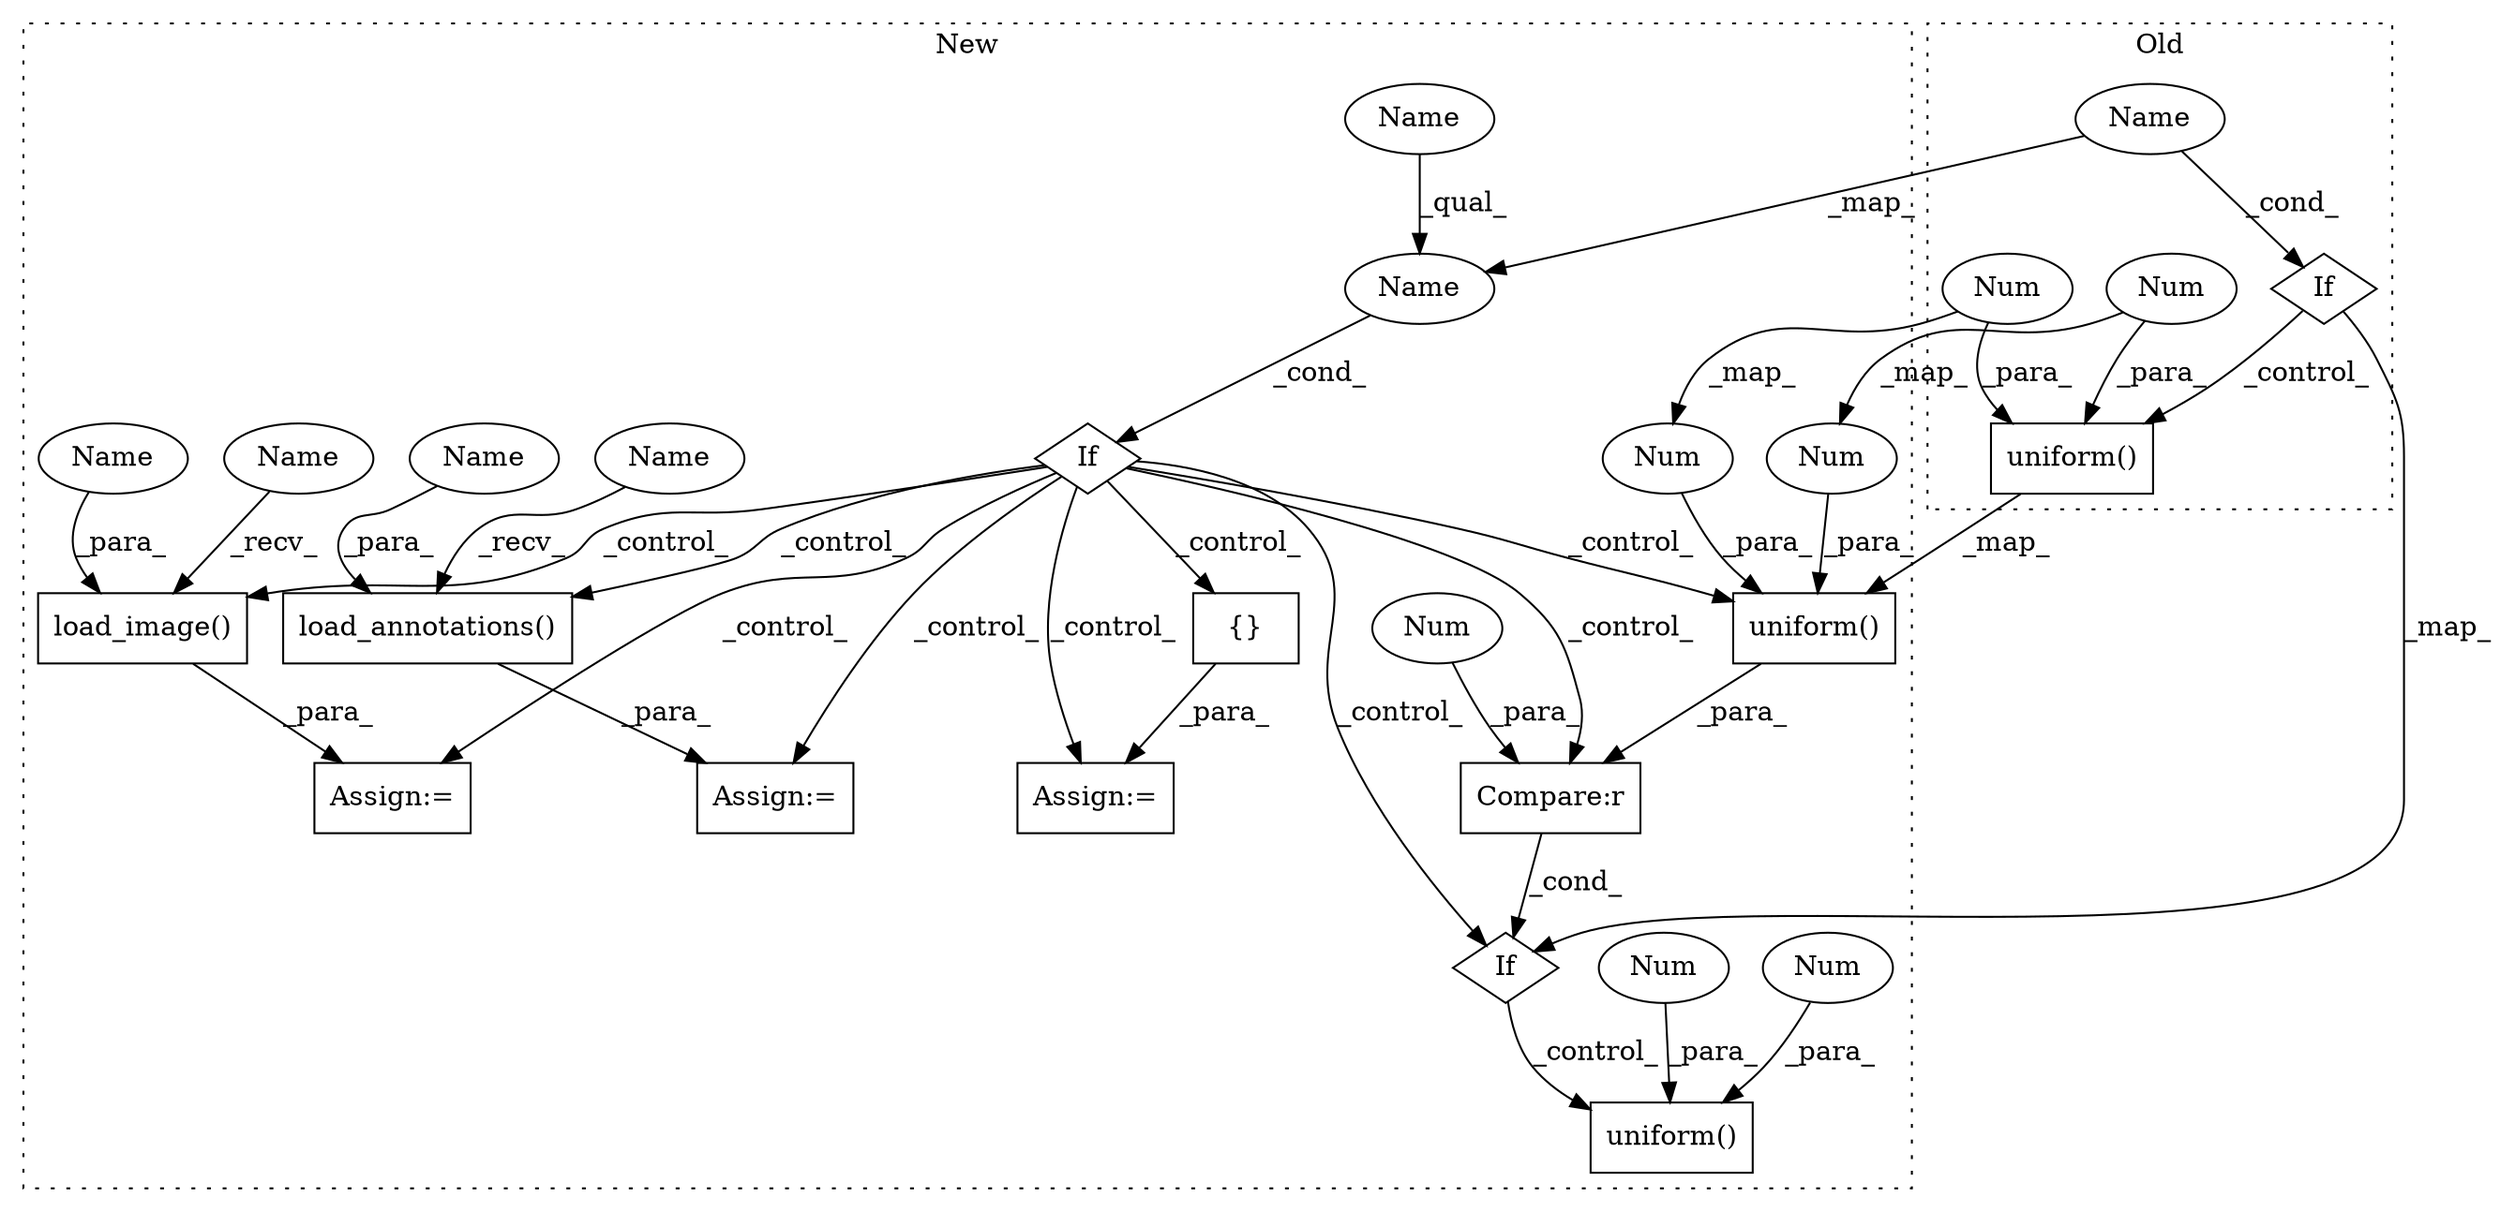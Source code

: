 digraph G {
subgraph cluster0 {
1 [label="uniform()" a="75" s="5339,5367" l="18,1" shape="box"];
4 [label="Num" a="76" s="5357" l="4" shape="ellipse"];
5 [label="Num" a="76" s="5363" l="4" shape="ellipse"];
9 [label="Name" a="87" s="4587" l="15" shape="ellipse"];
11 [label="If" a="96" s="4584" l="3" shape="diamond"];
label = "Old";
style="dotted";
}
subgraph cluster1 {
2 [label="uniform()" a="75" s="4619,4642" l="18,1" shape="box"];
3 [label="Num" a="76" s="4637" l="1" shape="ellipse"];
6 [label="Num" a="76" s="4640" l="2" shape="ellipse"];
7 [label="If" a="96" s="4584" l="3" shape="diamond"];
8 [label="Name" a="87" s="4587" l="15" shape="ellipse"];
10 [label="If" a="96" s="4616" l="3" shape="diamond"];
12 [label="{}" a="95" s="9143,9183" l="1,1" shape="box"];
13 [label="Compare:r" a="40" s="4619" l="30" shape="box"];
14 [label="uniform()" a="75" s="5450,5476" l="18,1" shape="box"];
15 [label="load_annotations()" a="75" s="9094,9119" l="22,1" shape="box"];
16 [label="Num" a="76" s="5473" l="3" shape="ellipse"];
17 [label="Num" a="76" s="4646" l="3" shape="ellipse"];
18 [label="load_image()" a="75" s="9053,9072" l="16,1" shape="box"];
19 [label="Num" a="76" s="5468" l="3" shape="ellipse"];
20 [label="Assign:=" a="68" s="9140" l="3" shape="box"];
21 [label="Assign:=" a="68" s="9050" l="3" shape="box"];
22 [label="Assign:=" a="68" s="9091" l="3" shape="box"];
23 [label="Name" a="87" s="4587" l="4" shape="ellipse"];
24 [label="Name" a="87" s="9094" l="4" shape="ellipse"];
25 [label="Name" a="87" s="9053" l="4" shape="ellipse"];
26 [label="Name" a="87" s="9069" l="3" shape="ellipse"];
27 [label="Name" a="87" s="9116" l="3" shape="ellipse"];
label = "New";
style="dotted";
}
1 -> 2 [label="_map_"];
2 -> 13 [label="_para_"];
3 -> 2 [label="_para_"];
4 -> 1 [label="_para_"];
4 -> 3 [label="_map_"];
5 -> 6 [label="_map_"];
5 -> 1 [label="_para_"];
6 -> 2 [label="_para_"];
7 -> 15 [label="_control_"];
7 -> 2 [label="_control_"];
7 -> 10 [label="_control_"];
7 -> 13 [label="_control_"];
7 -> 18 [label="_control_"];
7 -> 20 [label="_control_"];
7 -> 12 [label="_control_"];
7 -> 21 [label="_control_"];
7 -> 22 [label="_control_"];
8 -> 7 [label="_cond_"];
9 -> 8 [label="_map_"];
9 -> 11 [label="_cond_"];
10 -> 14 [label="_control_"];
11 -> 10 [label="_map_"];
11 -> 1 [label="_control_"];
12 -> 20 [label="_para_"];
13 -> 10 [label="_cond_"];
15 -> 22 [label="_para_"];
16 -> 14 [label="_para_"];
17 -> 13 [label="_para_"];
18 -> 21 [label="_para_"];
19 -> 14 [label="_para_"];
23 -> 8 [label="_qual_"];
24 -> 15 [label="_recv_"];
25 -> 18 [label="_recv_"];
26 -> 18 [label="_para_"];
27 -> 15 [label="_para_"];
}